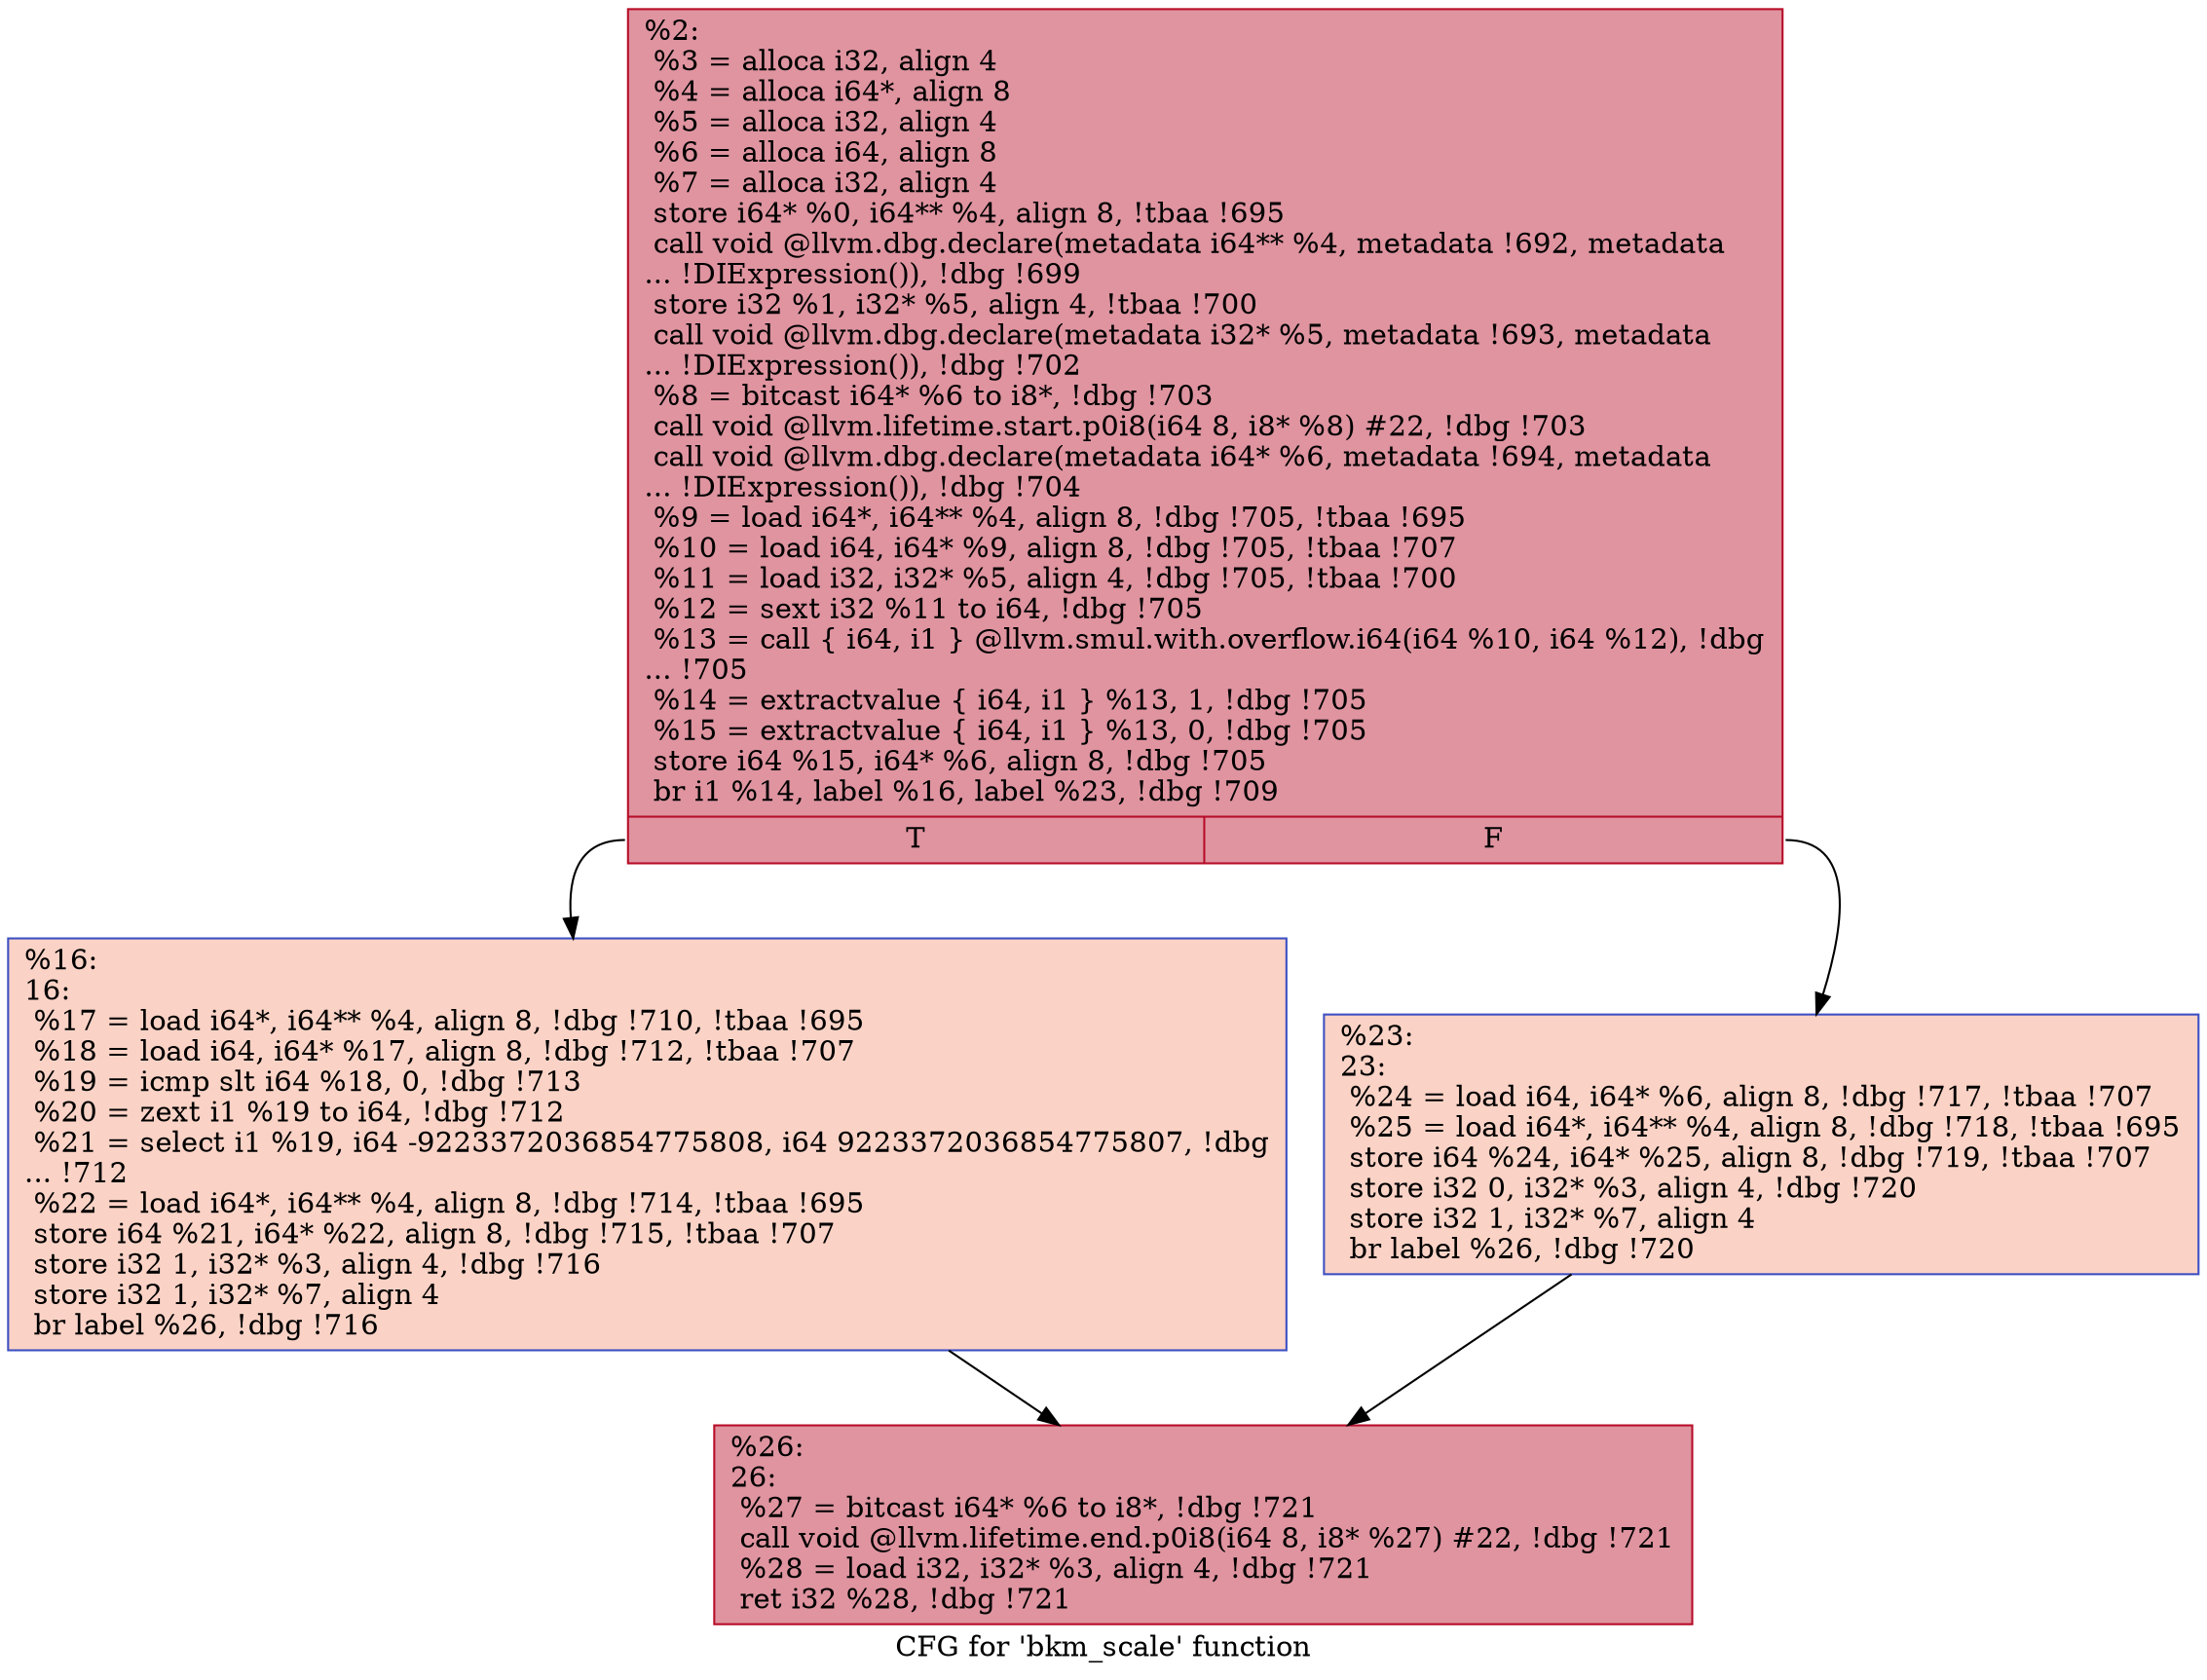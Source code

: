 digraph "CFG for 'bkm_scale' function" {
	label="CFG for 'bkm_scale' function";

	Node0x74c770 [shape=record,color="#b70d28ff", style=filled, fillcolor="#b70d2870",label="{%2:\l  %3 = alloca i32, align 4\l  %4 = alloca i64*, align 8\l  %5 = alloca i32, align 4\l  %6 = alloca i64, align 8\l  %7 = alloca i32, align 4\l  store i64* %0, i64** %4, align 8, !tbaa !695\l  call void @llvm.dbg.declare(metadata i64** %4, metadata !692, metadata\l... !DIExpression()), !dbg !699\l  store i32 %1, i32* %5, align 4, !tbaa !700\l  call void @llvm.dbg.declare(metadata i32* %5, metadata !693, metadata\l... !DIExpression()), !dbg !702\l  %8 = bitcast i64* %6 to i8*, !dbg !703\l  call void @llvm.lifetime.start.p0i8(i64 8, i8* %8) #22, !dbg !703\l  call void @llvm.dbg.declare(metadata i64* %6, metadata !694, metadata\l... !DIExpression()), !dbg !704\l  %9 = load i64*, i64** %4, align 8, !dbg !705, !tbaa !695\l  %10 = load i64, i64* %9, align 8, !dbg !705, !tbaa !707\l  %11 = load i32, i32* %5, align 4, !dbg !705, !tbaa !700\l  %12 = sext i32 %11 to i64, !dbg !705\l  %13 = call \{ i64, i1 \} @llvm.smul.with.overflow.i64(i64 %10, i64 %12), !dbg\l... !705\l  %14 = extractvalue \{ i64, i1 \} %13, 1, !dbg !705\l  %15 = extractvalue \{ i64, i1 \} %13, 0, !dbg !705\l  store i64 %15, i64* %6, align 8, !dbg !705\l  br i1 %14, label %16, label %23, !dbg !709\l|{<s0>T|<s1>F}}"];
	Node0x74c770:s0 -> Node0x74c7f0;
	Node0x74c770:s1 -> Node0x74c840;
	Node0x74c7f0 [shape=record,color="#3d50c3ff", style=filled, fillcolor="#f59c7d70",label="{%16:\l16:                                               \l  %17 = load i64*, i64** %4, align 8, !dbg !710, !tbaa !695\l  %18 = load i64, i64* %17, align 8, !dbg !712, !tbaa !707\l  %19 = icmp slt i64 %18, 0, !dbg !713\l  %20 = zext i1 %19 to i64, !dbg !712\l  %21 = select i1 %19, i64 -9223372036854775808, i64 9223372036854775807, !dbg\l... !712\l  %22 = load i64*, i64** %4, align 8, !dbg !714, !tbaa !695\l  store i64 %21, i64* %22, align 8, !dbg !715, !tbaa !707\l  store i32 1, i32* %3, align 4, !dbg !716\l  store i32 1, i32* %7, align 4\l  br label %26, !dbg !716\l}"];
	Node0x74c7f0 -> Node0x74c890;
	Node0x74c840 [shape=record,color="#3d50c3ff", style=filled, fillcolor="#f59c7d70",label="{%23:\l23:                                               \l  %24 = load i64, i64* %6, align 8, !dbg !717, !tbaa !707\l  %25 = load i64*, i64** %4, align 8, !dbg !718, !tbaa !695\l  store i64 %24, i64* %25, align 8, !dbg !719, !tbaa !707\l  store i32 0, i32* %3, align 4, !dbg !720\l  store i32 1, i32* %7, align 4\l  br label %26, !dbg !720\l}"];
	Node0x74c840 -> Node0x74c890;
	Node0x74c890 [shape=record,color="#b70d28ff", style=filled, fillcolor="#b70d2870",label="{%26:\l26:                                               \l  %27 = bitcast i64* %6 to i8*, !dbg !721\l  call void @llvm.lifetime.end.p0i8(i64 8, i8* %27) #22, !dbg !721\l  %28 = load i32, i32* %3, align 4, !dbg !721\l  ret i32 %28, !dbg !721\l}"];
}
